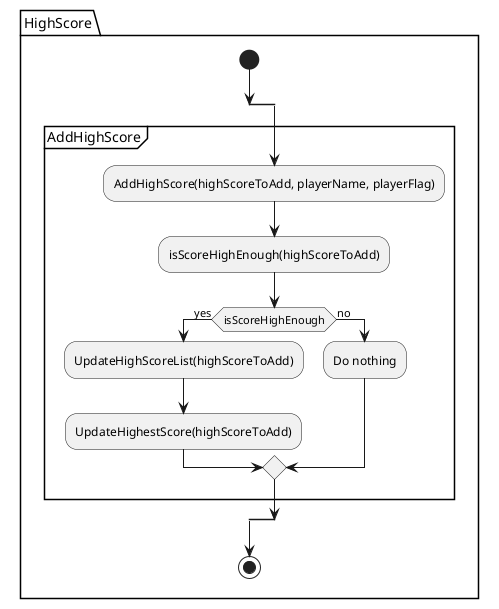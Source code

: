
@startuml HighScoreActivityDiagram

package HighScore {

    start

    split

        partition AddHighScore {

            :AddHighScore(highScoreToAdd, playerName, playerFlag);
            :isScoreHighEnough(highScoreToAdd);
            if (isScoreHighEnough) then (yes)
                :UpdateHighScoreList(highScoreToAdd);
                :UpdateHighestScore(highScoreToAdd);
            else (no)
                :Do nothing;
            endif


        }

    end split


    stop

}


@enduml


















